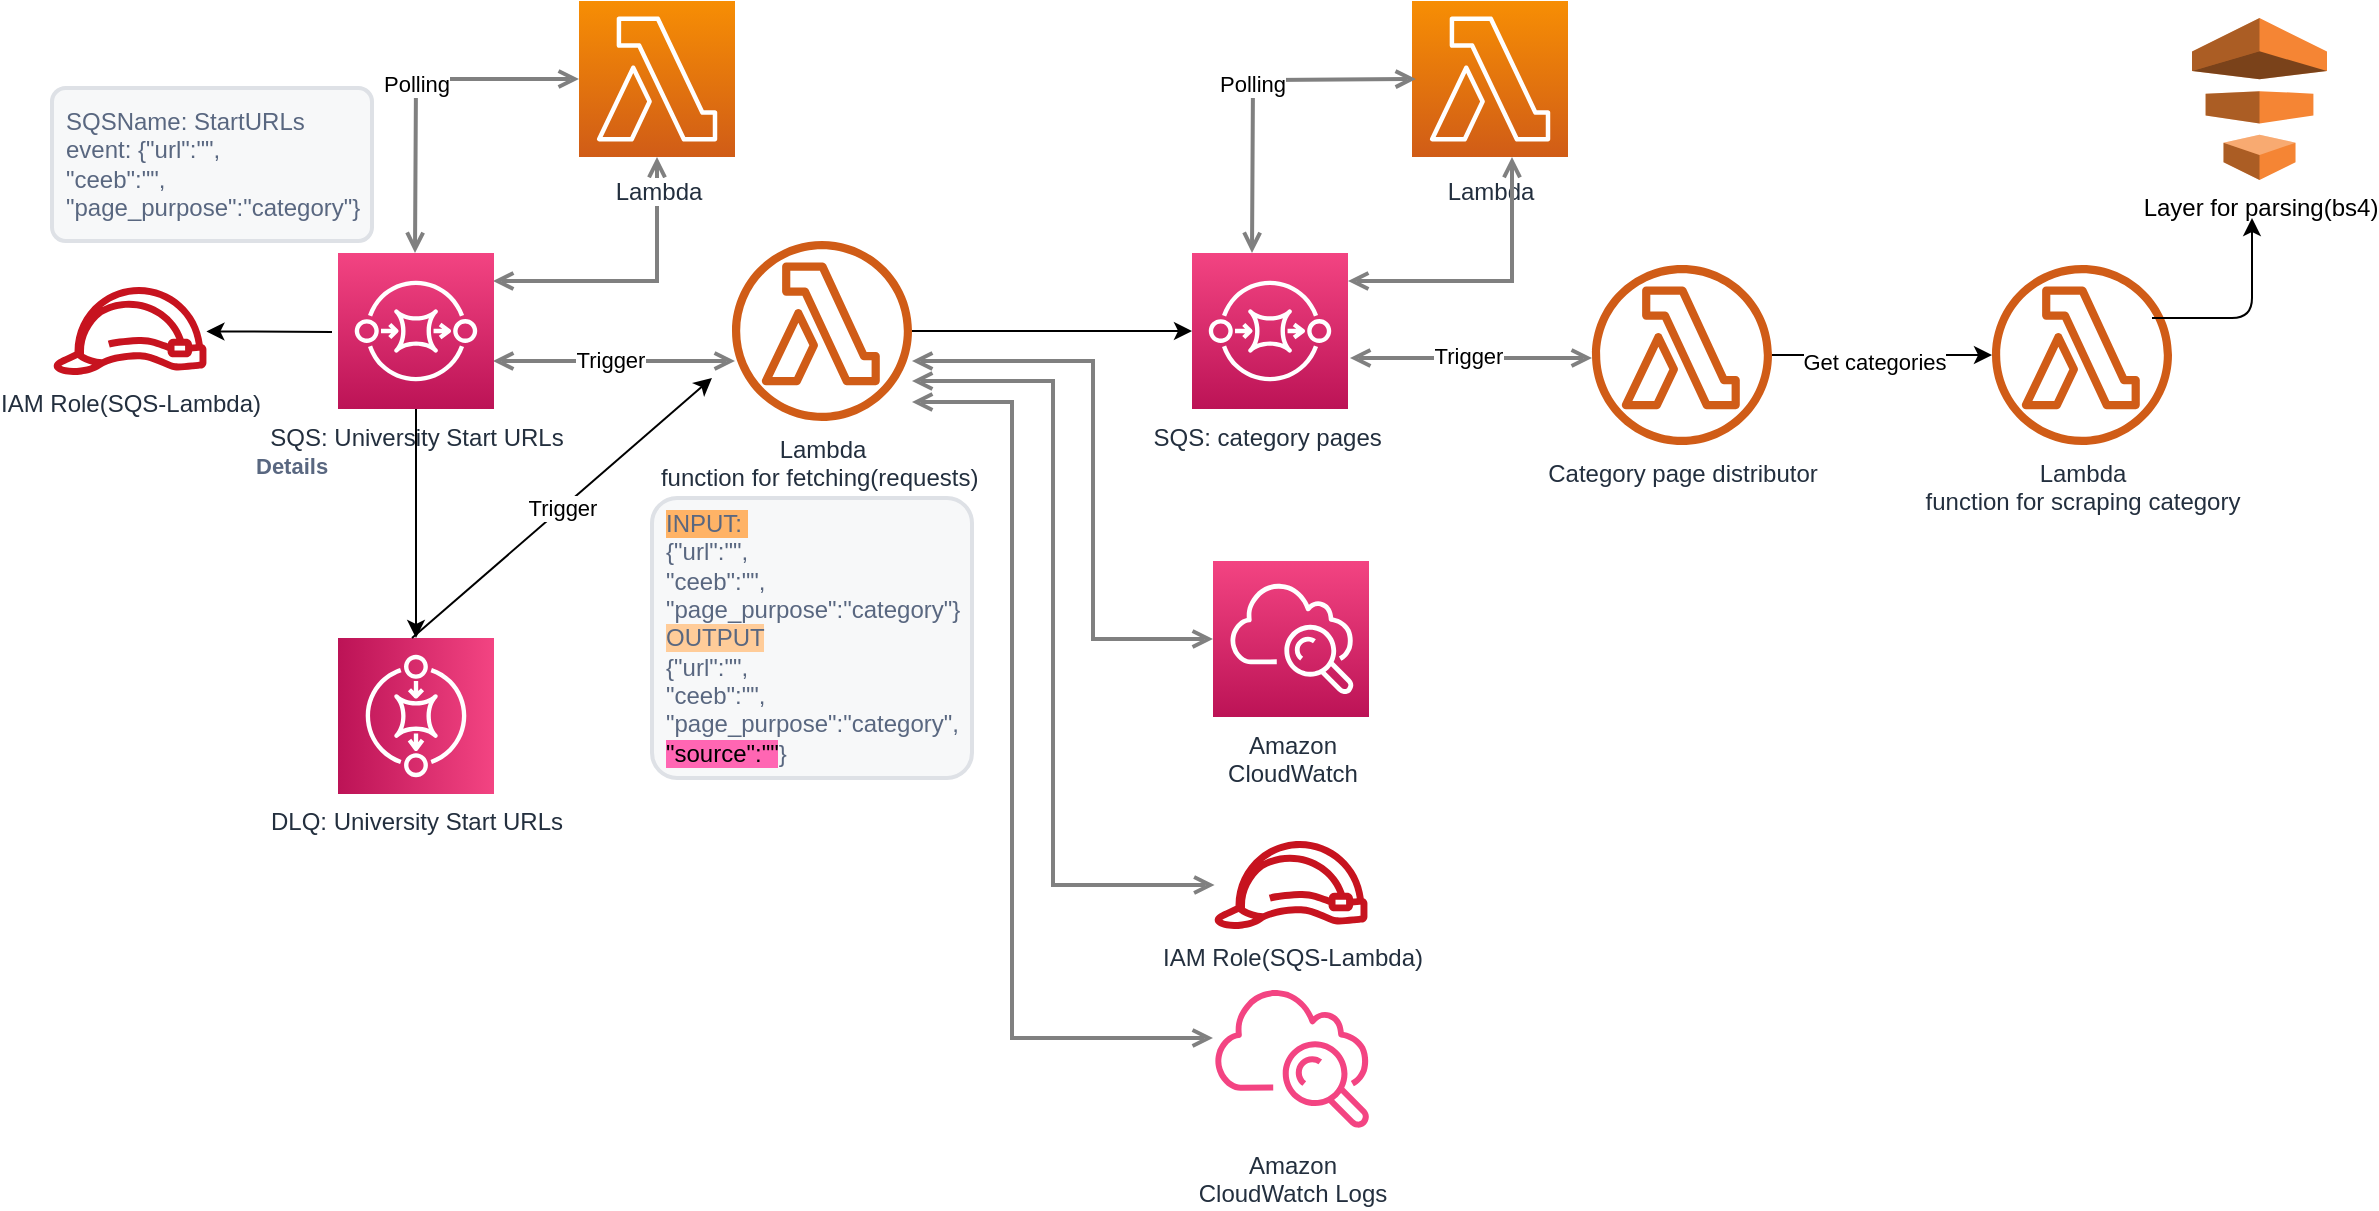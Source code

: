 <mxfile version="14.6.6" type="github">
  <diagram id="Ht1M8jgEwFfnCIfOTk4-" name="Page-1">
    <mxGraphModel dx="1337" dy="739" grid="1" gridSize="10" guides="1" tooltips="1" connect="1" arrows="1" fold="1" page="1" pageScale="1" pageWidth="1169" pageHeight="827" math="0" shadow="0">
      <root>
        <mxCell id="0" />
        <mxCell id="1" parent="0" />
        <mxCell id="UEzPUAAOIrF-is8g5C7q-126" value="Polling" style="edgeStyle=orthogonalEdgeStyle;rounded=0;orthogonalLoop=1;jettySize=auto;html=1;startArrow=open;startFill=0;endArrow=open;endFill=0;strokeWidth=2;strokeColor=#808080;" parent="1" source="UEzPUAAOIrF-is8g5C7q-113" edge="1">
          <mxGeometry relative="1" as="geometry">
            <mxPoint x="401.5" y="337.5" as="targetPoint" />
          </mxGeometry>
        </mxCell>
        <mxCell id="UEzPUAAOIrF-is8g5C7q-129" style="edgeStyle=orthogonalEdgeStyle;rounded=0;orthogonalLoop=1;jettySize=auto;html=1;startArrow=open;startFill=0;endArrow=open;endFill=0;strokeWidth=2;strokeColor=#808080;" parent="1" edge="1">
          <mxGeometry relative="1" as="geometry">
            <Array as="points">
              <mxPoint x="503.5" y="391.5" />
              <mxPoint x="503.5" y="391.5" />
            </Array>
            <mxPoint x="440.5" y="391.5" as="sourcePoint" />
            <mxPoint x="561.5" y="391.5" as="targetPoint" />
          </mxGeometry>
        </mxCell>
        <mxCell id="Gks70QkT6M1wCafebL89-8" value="Trigger" style="edgeLabel;html=1;align=center;verticalAlign=middle;resizable=0;points=[];" vertex="1" connectable="0" parent="UEzPUAAOIrF-is8g5C7q-129">
          <mxGeometry x="-0.05" y="2" relative="1" as="geometry">
            <mxPoint x="1" y="1" as="offset" />
          </mxGeometry>
        </mxCell>
        <mxCell id="UEzPUAAOIrF-is8g5C7q-134" style="edgeStyle=orthogonalEdgeStyle;rounded=0;orthogonalLoop=1;jettySize=auto;html=1;startArrow=open;startFill=0;endArrow=open;endFill=0;strokeWidth=2;strokeColor=#808080;" parent="1" source="UEzPUAAOIrF-is8g5C7q-115" target="UEzPUAAOIrF-is8g5C7q-121" edge="1">
          <mxGeometry relative="1" as="geometry">
            <Array as="points">
              <mxPoint x="740.5" y="391.5" />
              <mxPoint x="740.5" y="530.5" />
            </Array>
          </mxGeometry>
        </mxCell>
        <mxCell id="UEzPUAAOIrF-is8g5C7q-135" style="edgeStyle=orthogonalEdgeStyle;rounded=0;orthogonalLoop=1;jettySize=auto;html=1;startArrow=open;startFill=0;endArrow=open;endFill=0;strokeWidth=2;strokeColor=#808080;" parent="1" source="UEzPUAAOIrF-is8g5C7q-115" target="UEzPUAAOIrF-is8g5C7q-122" edge="1">
          <mxGeometry relative="1" as="geometry">
            <Array as="points">
              <mxPoint x="720.5" y="401.5" />
              <mxPoint x="720.5" y="653.5" />
            </Array>
          </mxGeometry>
        </mxCell>
        <mxCell id="UEzPUAAOIrF-is8g5C7q-136" style="edgeStyle=orthogonalEdgeStyle;rounded=0;orthogonalLoop=1;jettySize=auto;html=1;startArrow=open;startFill=0;endArrow=open;endFill=0;strokeWidth=2;strokeColor=#808080;" parent="1" source="UEzPUAAOIrF-is8g5C7q-115" target="UEzPUAAOIrF-is8g5C7q-123" edge="1">
          <mxGeometry relative="1" as="geometry">
            <Array as="points">
              <mxPoint x="700" y="412" />
              <mxPoint x="700" y="730" />
            </Array>
          </mxGeometry>
        </mxCell>
        <mxCell id="UEzPUAAOIrF-is8g5C7q-141" style="edgeStyle=orthogonalEdgeStyle;rounded=0;orthogonalLoop=1;jettySize=auto;html=1;startArrow=open;startFill=0;endArrow=open;endFill=0;strokeWidth=2;strokeColor=#808080;" parent="1" source="UEzPUAAOIrF-is8g5C7q-113" edge="1">
          <mxGeometry relative="1" as="geometry">
            <mxPoint x="493.5" y="260.224" as="sourcePoint" />
            <mxPoint x="440.5" y="351.5" as="targetPoint" />
            <Array as="points">
              <mxPoint x="522.5" y="351.5" />
            </Array>
          </mxGeometry>
        </mxCell>
        <mxCell id="UEzPUAAOIrF-is8g5C7q-113" value="Lambda" style="outlineConnect=0;fontColor=#232F3E;gradientColor=#F78E04;gradientDirection=north;fillColor=#D05C17;strokeColor=#ffffff;dashed=0;verticalLabelPosition=bottom;verticalAlign=top;align=center;html=1;fontSize=12;fontStyle=0;aspect=fixed;shape=mxgraph.aws4.resourceIcon;resIcon=mxgraph.aws4.lambda;labelBackgroundColor=#ffffff;spacingTop=3;" parent="1" vertex="1">
          <mxGeometry x="483.5" y="211.5" width="78" height="78" as="geometry" />
        </mxCell>
        <mxCell id="UEzPUAAOIrF-is8g5C7q-115" value="Lambda&lt;br&gt;function for fetching(requests)&amp;nbsp;" style="outlineConnect=0;fontColor=#232F3E;gradientColor=none;fillColor=#D05C17;dashed=0;verticalLabelPosition=bottom;verticalAlign=top;align=center;html=1;fontSize=12;fontStyle=0;aspect=fixed;pointerEvents=1;shape=mxgraph.aws4.lambda_function;labelBackgroundColor=#ffffff;" parent="1" vertex="1">
          <mxGeometry x="560" y="331.5" width="90" height="90" as="geometry" />
        </mxCell>
        <mxCell id="UEzPUAAOIrF-is8g5C7q-121" value="Amazon&lt;br&gt;CloudWatch&lt;br&gt;" style="outlineConnect=0;fontColor=#232F3E;gradientColor=#F34482;gradientDirection=north;fillColor=#BC1356;strokeColor=#ffffff;dashed=0;verticalLabelPosition=bottom;verticalAlign=top;align=center;html=1;fontSize=12;fontStyle=0;aspect=fixed;shape=mxgraph.aws4.resourceIcon;resIcon=mxgraph.aws4.cloudwatch;labelBackgroundColor=#ffffff;" parent="1" vertex="1">
          <mxGeometry x="800.5" y="491.5" width="78" height="78" as="geometry" />
        </mxCell>
        <mxCell id="UEzPUAAOIrF-is8g5C7q-122" value="IAM Role(SQS-Lambda)" style="outlineConnect=0;fontColor=#232F3E;gradientColor=none;fillColor=#C7131F;strokeColor=none;dashed=0;verticalLabelPosition=bottom;verticalAlign=top;align=center;html=1;fontSize=12;fontStyle=0;aspect=fixed;pointerEvents=1;shape=mxgraph.aws4.role;labelBackgroundColor=#ffffff;" parent="1" vertex="1">
          <mxGeometry x="800.5" y="631.5" width="78" height="44" as="geometry" />
        </mxCell>
        <mxCell id="UEzPUAAOIrF-is8g5C7q-123" value="Amazon&lt;br&gt;CloudWatch Logs&lt;br&gt;" style="outlineConnect=0;fontColor=#232F3E;gradientColor=none;gradientDirection=north;fillColor=#F34482;strokeColor=none;dashed=0;verticalLabelPosition=bottom;verticalAlign=top;align=center;html=1;fontSize=12;fontStyle=0;aspect=fixed;shape=mxgraph.aws4.cloudwatch;labelBackgroundColor=#ffffff;" parent="1" vertex="1">
          <mxGeometry x="800.5" y="701.5" width="78" height="78" as="geometry" />
        </mxCell>
        <mxCell id="Gks70QkT6M1wCafebL89-1" value="SQS: University Start URLs" style="points=[[0,0,0],[0.25,0,0],[0.5,0,0],[0.75,0,0],[1,0,0],[0,1,0],[0.25,1,0],[0.5,1,0],[0.75,1,0],[1,1,0],[0,0.25,0],[0,0.5,0],[0,0.75,0],[1,0.25,0],[1,0.5,0],[1,0.75,0]];outlineConnect=0;fontColor=#232F3E;gradientColor=#F34482;gradientDirection=north;fillColor=#BC1356;strokeColor=#ffffff;dashed=0;verticalLabelPosition=bottom;verticalAlign=top;align=center;html=1;fontSize=12;fontStyle=0;aspect=fixed;shape=mxgraph.aws4.resourceIcon;resIcon=mxgraph.aws4.sqs;" vertex="1" parent="1">
          <mxGeometry x="363" y="337.5" width="78" height="78" as="geometry" />
        </mxCell>
        <mxCell id="Gks70QkT6M1wCafebL89-9" value="SQS: category pages&amp;nbsp;" style="points=[[0,0,0],[0.25,0,0],[0.5,0,0],[0.75,0,0],[1,0,0],[0,1,0],[0.25,1,0],[0.5,1,0],[0.75,1,0],[1,1,0],[0,0.25,0],[0,0.5,0],[0,0.75,0],[1,0.25,0],[1,0.5,0],[1,0.75,0]];outlineConnect=0;fontColor=#232F3E;gradientColor=#F34482;gradientDirection=north;fillColor=#BC1356;strokeColor=#ffffff;dashed=0;verticalLabelPosition=bottom;verticalAlign=top;align=center;html=1;fontSize=12;fontStyle=0;aspect=fixed;shape=mxgraph.aws4.resourceIcon;resIcon=mxgraph.aws4.sqs;" vertex="1" parent="1">
          <mxGeometry x="790" y="337.5" width="78" height="78" as="geometry" />
        </mxCell>
        <mxCell id="Gks70QkT6M1wCafebL89-10" value="" style="endArrow=classic;html=1;entryX=0;entryY=0.5;entryDx=0;entryDy=0;entryPerimeter=0;" edge="1" parent="1" source="UEzPUAAOIrF-is8g5C7q-115" target="Gks70QkT6M1wCafebL89-9">
          <mxGeometry width="50" height="50" relative="1" as="geometry">
            <mxPoint x="640" y="430" as="sourcePoint" />
            <mxPoint x="690" y="380" as="targetPoint" />
          </mxGeometry>
        </mxCell>
        <mxCell id="Gks70QkT6M1wCafebL89-14" value="Lambda" style="outlineConnect=0;fontColor=#232F3E;gradientColor=#F78E04;gradientDirection=north;fillColor=#D05C17;strokeColor=#ffffff;dashed=0;verticalLabelPosition=bottom;verticalAlign=top;align=center;html=1;fontSize=12;fontStyle=0;aspect=fixed;shape=mxgraph.aws4.resourceIcon;resIcon=mxgraph.aws4.lambda;labelBackgroundColor=#ffffff;spacingTop=3;" vertex="1" parent="1">
          <mxGeometry x="900" y="211.5" width="78" height="78" as="geometry" />
        </mxCell>
        <mxCell id="Gks70QkT6M1wCafebL89-15" value="Polling" style="edgeStyle=orthogonalEdgeStyle;rounded=0;orthogonalLoop=1;jettySize=auto;html=1;startArrow=open;startFill=0;endArrow=open;endFill=0;strokeWidth=2;strokeColor=#808080;" edge="1" parent="1">
          <mxGeometry relative="1" as="geometry">
            <mxPoint x="902" y="250.5" as="sourcePoint" />
            <mxPoint x="820" y="337.5" as="targetPoint" />
          </mxGeometry>
        </mxCell>
        <mxCell id="Gks70QkT6M1wCafebL89-16" style="edgeStyle=orthogonalEdgeStyle;rounded=0;orthogonalLoop=1;jettySize=auto;html=1;startArrow=open;startFill=0;endArrow=open;endFill=0;strokeWidth=2;strokeColor=#808080;" edge="1" parent="1">
          <mxGeometry relative="1" as="geometry">
            <mxPoint x="950" y="289.5" as="sourcePoint" />
            <mxPoint x="868" y="351.5" as="targetPoint" />
            <Array as="points">
              <mxPoint x="950" y="351.5" />
            </Array>
          </mxGeometry>
        </mxCell>
        <mxCell id="Gks70QkT6M1wCafebL89-17" value="Lambda&lt;br&gt;function for scraping category" style="outlineConnect=0;fontColor=#232F3E;gradientColor=none;fillColor=#D05C17;dashed=0;verticalLabelPosition=bottom;verticalAlign=top;align=center;html=1;fontSize=12;fontStyle=0;aspect=fixed;pointerEvents=1;shape=mxgraph.aws4.lambda_function;labelBackgroundColor=#ffffff;" vertex="1" parent="1">
          <mxGeometry x="1190" y="343.5" width="90" height="90" as="geometry" />
        </mxCell>
        <mxCell id="Gks70QkT6M1wCafebL89-18" style="edgeStyle=orthogonalEdgeStyle;rounded=0;orthogonalLoop=1;jettySize=auto;html=1;startArrow=open;startFill=0;endArrow=open;endFill=0;strokeWidth=2;strokeColor=#808080;" edge="1" parent="1">
          <mxGeometry relative="1" as="geometry">
            <Array as="points">
              <mxPoint x="932" y="390" />
              <mxPoint x="932" y="390" />
            </Array>
            <mxPoint x="869" y="390" as="sourcePoint" />
            <mxPoint x="990" y="390" as="targetPoint" />
          </mxGeometry>
        </mxCell>
        <mxCell id="Gks70QkT6M1wCafebL89-19" value="Trigger" style="edgeLabel;html=1;align=center;verticalAlign=middle;resizable=0;points=[];" vertex="1" connectable="0" parent="Gks70QkT6M1wCafebL89-18">
          <mxGeometry x="-0.05" y="2" relative="1" as="geometry">
            <mxPoint x="1" y="1" as="offset" />
          </mxGeometry>
        </mxCell>
        <mxCell id="Gks70QkT6M1wCafebL89-20" value="Layer for parsing(bs4)" style="outlineConnect=0;dashed=0;verticalLabelPosition=bottom;verticalAlign=top;align=center;html=1;shape=mxgraph.aws3.data_pipeline;fillColor=#F58534;gradientColor=none;strokeColor=#000000;" vertex="1" parent="1">
          <mxGeometry x="1290" y="220" width="67.5" height="81" as="geometry" />
        </mxCell>
        <mxCell id="Gks70QkT6M1wCafebL89-22" value="" style="edgeStyle=segmentEdgeStyle;endArrow=classic;html=1;" edge="1" parent="1">
          <mxGeometry width="50" height="50" relative="1" as="geometry">
            <mxPoint x="1270" y="370" as="sourcePoint" />
            <mxPoint x="1320" y="320" as="targetPoint" />
          </mxGeometry>
        </mxCell>
        <mxCell id="Gks70QkT6M1wCafebL89-25" value="Details" style="fillColor=none;strokeColor=none;html=1;fontSize=11;fontStyle=0;align=left;fontColor=#596780;fontStyle=1;fontSize=11" vertex="1" parent="1">
          <mxGeometry x="320" y="433.5" width="240" height="20" as="geometry" />
        </mxCell>
        <mxCell id="Gks70QkT6M1wCafebL89-26" value="SQSName: StartURLs&lt;br&gt;event: {&quot;url&quot;:&quot;&quot;,&lt;br&gt;&quot;ceeb&quot;:&quot;&quot;,&lt;br&gt;&quot;page_purpose&quot;:&quot;category&quot;}" style="rounded=1;arcSize=9;fillColor=#F7F8F9;align=left;spacingLeft=5;strokeColor=#DEE1E6;html=1;strokeWidth=2;fontColor=#596780;fontSize=12" vertex="1" parent="1">
          <mxGeometry x="220" y="255" width="160" height="76.5" as="geometry" />
        </mxCell>
        <mxCell id="Gks70QkT6M1wCafebL89-27" style="edgeStyle=none;rounded=0;orthogonalLoop=1;jettySize=auto;html=1;exitX=0.5;exitY=1;exitDx=0;exitDy=0;" edge="1" parent="1" source="Gks70QkT6M1wCafebL89-26" target="Gks70QkT6M1wCafebL89-26">
          <mxGeometry relative="1" as="geometry" />
        </mxCell>
        <mxCell id="Gks70QkT6M1wCafebL89-28" value="&lt;span style=&quot;background-color: rgb(255 , 179 , 102)&quot;&gt;INPUT:&amp;nbsp;&lt;/span&gt;&lt;br&gt;{&quot;url&quot;:&quot;&quot;,&lt;br&gt;&quot;ceeb&quot;:&quot;&quot;,&lt;br&gt;&quot;page_purpose&quot;:&quot;category&quot;}&lt;br&gt;&lt;span style=&quot;background-color: rgb(255 , 204 , 153)&quot;&gt;OUTPUT&lt;/span&gt;&lt;br&gt;{&quot;url&quot;:&quot;&quot;,&lt;br&gt;&quot;ceeb&quot;:&quot;&quot;,&lt;br&gt;&quot;page_purpose&quot;:&quot;category&quot;,&lt;br&gt;&lt;font color=&quot;#000000&quot; style=&quot;background-color: rgb(255 , 102 , 179)&quot;&gt;&quot;source&quot;:&quot;&quot;&lt;/font&gt;}" style="rounded=1;arcSize=9;fillColor=#F7F8F9;align=left;spacingLeft=5;strokeColor=#DEE1E6;html=1;strokeWidth=2;fontColor=#596780;fontSize=12" vertex="1" parent="1">
          <mxGeometry x="520" y="460" width="160" height="140" as="geometry" />
        </mxCell>
        <mxCell id="Gks70QkT6M1wCafebL89-29" value="IAM Role(SQS-Lambda)" style="outlineConnect=0;fontColor=#232F3E;gradientColor=none;fillColor=#C7131F;strokeColor=none;dashed=0;verticalLabelPosition=bottom;verticalAlign=top;align=center;html=1;fontSize=12;fontStyle=0;aspect=fixed;pointerEvents=1;shape=mxgraph.aws4.role;labelBackgroundColor=#ffffff;" vertex="1" parent="1">
          <mxGeometry x="220.0" y="354.5" width="78" height="44" as="geometry" />
        </mxCell>
        <mxCell id="Gks70QkT6M1wCafebL89-30" value="" style="endArrow=classic;html=1;" edge="1" parent="1" target="Gks70QkT6M1wCafebL89-29">
          <mxGeometry width="50" height="50" relative="1" as="geometry">
            <mxPoint x="360" y="377" as="sourcePoint" />
            <mxPoint x="650" y="450" as="targetPoint" />
          </mxGeometry>
        </mxCell>
        <mxCell id="Gks70QkT6M1wCafebL89-33" value="DLQ: University Start URLs&lt;br&gt;" style="points=[[0,0,0],[0.25,0,0],[0.5,0,0],[0.75,0,0],[1,0,0],[0,1,0],[0.25,1,0],[0.5,1,0],[0.75,1,0],[1,1,0],[0,0.25,0],[0,0.5,0],[0,0.75,0],[1,0.25,0],[1,0.5,0],[1,0.75,0]];outlineConnect=0;fontColor=#232F3E;gradientColor=#F34482;gradientDirection=north;fillColor=#BC1356;strokeColor=#ffffff;dashed=0;verticalLabelPosition=bottom;verticalAlign=top;align=center;html=1;fontSize=12;fontStyle=0;aspect=fixed;shape=mxgraph.aws4.resourceIcon;resIcon=mxgraph.aws4.sqs;direction=south;" vertex="1" parent="1">
          <mxGeometry x="363" y="530" width="78" height="78" as="geometry" />
        </mxCell>
        <mxCell id="Gks70QkT6M1wCafebL89-36" value="" style="endArrow=classic;html=1;entryX=0;entryY=0.5;entryDx=0;entryDy=0;entryPerimeter=0;" edge="1" parent="1" source="Gks70QkT6M1wCafebL89-1" target="Gks70QkT6M1wCafebL89-33">
          <mxGeometry width="50" height="50" relative="1" as="geometry">
            <mxPoint x="350" y="500" as="sourcePoint" />
            <mxPoint x="400" y="450" as="targetPoint" />
            <Array as="points">
              <mxPoint x="402" y="500" />
            </Array>
          </mxGeometry>
        </mxCell>
        <mxCell id="Gks70QkT6M1wCafebL89-37" value="Trigger" style="endArrow=classic;html=1;" edge="1" parent="1">
          <mxGeometry width="50" height="50" relative="1" as="geometry">
            <mxPoint x="400" y="530" as="sourcePoint" />
            <mxPoint x="550" y="400" as="targetPoint" />
          </mxGeometry>
        </mxCell>
        <mxCell id="Gks70QkT6M1wCafebL89-38" value="Category page distributor" style="outlineConnect=0;fontColor=#232F3E;gradientColor=none;fillColor=#D05C17;dashed=0;verticalLabelPosition=bottom;verticalAlign=top;align=center;html=1;fontSize=12;fontStyle=0;aspect=fixed;pointerEvents=1;shape=mxgraph.aws4.lambda_function;labelBackgroundColor=#ffffff;" vertex="1" parent="1">
          <mxGeometry x="990" y="343.5" width="90" height="90" as="geometry" />
        </mxCell>
        <mxCell id="Gks70QkT6M1wCafebL89-39" value="" style="endArrow=classic;html=1;" edge="1" parent="1" source="Gks70QkT6M1wCafebL89-38" target="Gks70QkT6M1wCafebL89-17">
          <mxGeometry width="50" height="50" relative="1" as="geometry">
            <mxPoint x="1130" y="433.5" as="sourcePoint" />
            <mxPoint x="1180" y="384" as="targetPoint" />
          </mxGeometry>
        </mxCell>
        <mxCell id="Gks70QkT6M1wCafebL89-40" value="Get categories" style="edgeLabel;html=1;align=center;verticalAlign=middle;resizable=0;points=[];" vertex="1" connectable="0" parent="Gks70QkT6M1wCafebL89-39">
          <mxGeometry x="-0.083" y="-2" relative="1" as="geometry">
            <mxPoint y="1" as="offset" />
          </mxGeometry>
        </mxCell>
      </root>
    </mxGraphModel>
  </diagram>
</mxfile>

